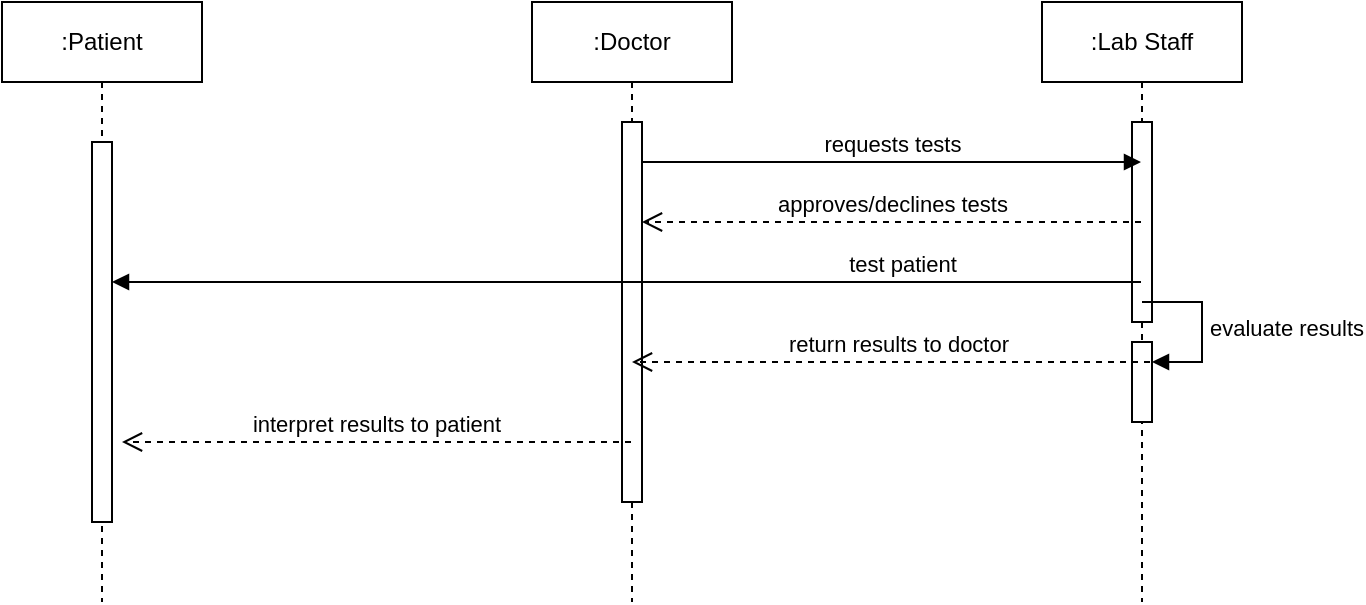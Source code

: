 <mxfile version="24.2.9" type="device">
  <diagram name="Page-1" id="hkAwGHGlMpJuI7Xf9nK0">
    <mxGraphModel dx="1461" dy="652" grid="1" gridSize="10" guides="1" tooltips="1" connect="1" arrows="1" fold="1" page="1" pageScale="1" pageWidth="850" pageHeight="1100" math="0" shadow="0">
      <root>
        <mxCell id="0" />
        <mxCell id="1" parent="0" />
        <mxCell id="fgi8mTjspcdifWqBOVoV-1" value=":Doctor" style="shape=umlLifeline;perimeter=lifelinePerimeter;whiteSpace=wrap;html=1;container=1;dropTarget=0;collapsible=0;recursiveResize=0;outlineConnect=0;portConstraint=eastwest;newEdgeStyle={&quot;curved&quot;:0,&quot;rounded&quot;:0};" vertex="1" parent="1">
          <mxGeometry x="375" y="90" width="100" height="300" as="geometry" />
        </mxCell>
        <mxCell id="fgi8mTjspcdifWqBOVoV-5" value="" style="html=1;points=[[0,0,0,0,5],[0,1,0,0,-5],[1,0,0,0,5],[1,1,0,0,-5]];perimeter=orthogonalPerimeter;outlineConnect=0;targetShapes=umlLifeline;portConstraint=eastwest;newEdgeStyle={&quot;curved&quot;:0,&quot;rounded&quot;:0};" vertex="1" parent="fgi8mTjspcdifWqBOVoV-1">
          <mxGeometry x="45" y="60" width="10" height="190" as="geometry" />
        </mxCell>
        <mxCell id="fgi8mTjspcdifWqBOVoV-2" value=":Lab Staff" style="shape=umlLifeline;perimeter=lifelinePerimeter;whiteSpace=wrap;html=1;container=1;dropTarget=0;collapsible=0;recursiveResize=0;outlineConnect=0;portConstraint=eastwest;newEdgeStyle={&quot;curved&quot;:0,&quot;rounded&quot;:0};" vertex="1" parent="1">
          <mxGeometry x="630" y="90" width="100" height="300" as="geometry" />
        </mxCell>
        <mxCell id="fgi8mTjspcdifWqBOVoV-6" value="" style="html=1;points=[[0,0,0,0,5],[0,1,0,0,-5],[1,0,0,0,5],[1,1,0,0,-5]];perimeter=orthogonalPerimeter;outlineConnect=0;targetShapes=umlLifeline;portConstraint=eastwest;newEdgeStyle={&quot;curved&quot;:0,&quot;rounded&quot;:0};" vertex="1" parent="fgi8mTjspcdifWqBOVoV-2">
          <mxGeometry x="45" y="60" width="10" height="100" as="geometry" />
        </mxCell>
        <mxCell id="fgi8mTjspcdifWqBOVoV-10" value="" style="html=1;points=[[0,0,0,0,5],[0,1,0,0,-5],[1,0,0,0,5],[1,1,0,0,-5]];perimeter=orthogonalPerimeter;outlineConnect=0;targetShapes=umlLifeline;portConstraint=eastwest;newEdgeStyle={&quot;curved&quot;:0,&quot;rounded&quot;:0};" vertex="1" parent="fgi8mTjspcdifWqBOVoV-2">
          <mxGeometry x="45" y="170" width="10" height="40" as="geometry" />
        </mxCell>
        <mxCell id="fgi8mTjspcdifWqBOVoV-11" value="evaluate results" style="html=1;align=left;spacingLeft=2;endArrow=block;rounded=0;edgeStyle=orthogonalEdgeStyle;curved=0;rounded=0;" edge="1" target="fgi8mTjspcdifWqBOVoV-10" parent="fgi8mTjspcdifWqBOVoV-2">
          <mxGeometry relative="1" as="geometry">
            <mxPoint x="50" y="150" as="sourcePoint" />
            <Array as="points">
              <mxPoint x="80" y="180" />
            </Array>
          </mxGeometry>
        </mxCell>
        <mxCell id="fgi8mTjspcdifWqBOVoV-3" value=":Patient" style="shape=umlLifeline;perimeter=lifelinePerimeter;whiteSpace=wrap;html=1;container=1;dropTarget=0;collapsible=0;recursiveResize=0;outlineConnect=0;portConstraint=eastwest;newEdgeStyle={&quot;curved&quot;:0,&quot;rounded&quot;:0};" vertex="1" parent="1">
          <mxGeometry x="110" y="90" width="100" height="300" as="geometry" />
        </mxCell>
        <mxCell id="fgi8mTjspcdifWqBOVoV-4" value="" style="html=1;points=[[0,0,0,0,5],[0,1,0,0,-5],[1,0,0,0,5],[1,1,0,0,-5]];perimeter=orthogonalPerimeter;outlineConnect=0;targetShapes=umlLifeline;portConstraint=eastwest;newEdgeStyle={&quot;curved&quot;:0,&quot;rounded&quot;:0};" vertex="1" parent="fgi8mTjspcdifWqBOVoV-3">
          <mxGeometry x="45" y="70" width="10" height="190" as="geometry" />
        </mxCell>
        <mxCell id="fgi8mTjspcdifWqBOVoV-7" value="requests tests" style="html=1;verticalAlign=bottom;endArrow=block;curved=0;rounded=0;" edge="1" parent="1">
          <mxGeometry width="80" relative="1" as="geometry">
            <mxPoint x="430" y="170" as="sourcePoint" />
            <mxPoint x="679.5" y="170" as="targetPoint" />
          </mxGeometry>
        </mxCell>
        <mxCell id="fgi8mTjspcdifWqBOVoV-8" value="approves/declines tests" style="html=1;verticalAlign=bottom;endArrow=open;dashed=1;endSize=8;curved=0;rounded=0;" edge="1" parent="1" source="fgi8mTjspcdifWqBOVoV-2">
          <mxGeometry relative="1" as="geometry">
            <mxPoint x="510" y="200" as="sourcePoint" />
            <mxPoint x="430" y="200" as="targetPoint" />
          </mxGeometry>
        </mxCell>
        <mxCell id="fgi8mTjspcdifWqBOVoV-9" value="test patient" style="html=1;verticalAlign=bottom;endArrow=block;curved=0;rounded=0;" edge="1" parent="1" source="fgi8mTjspcdifWqBOVoV-2" target="fgi8mTjspcdifWqBOVoV-4">
          <mxGeometry x="-0.535" width="80" relative="1" as="geometry">
            <mxPoint x="530" y="290" as="sourcePoint" />
            <mxPoint x="610" y="290" as="targetPoint" />
            <Array as="points">
              <mxPoint x="490" y="230" />
            </Array>
            <mxPoint as="offset" />
          </mxGeometry>
        </mxCell>
        <mxCell id="fgi8mTjspcdifWqBOVoV-12" value="return results to doctor" style="html=1;verticalAlign=bottom;endArrow=open;dashed=1;endSize=8;curved=0;rounded=0;" edge="1" parent="1" target="fgi8mTjspcdifWqBOVoV-1">
          <mxGeometry relative="1" as="geometry">
            <mxPoint x="690" y="270" as="sourcePoint" />
            <mxPoint x="610" y="270" as="targetPoint" />
          </mxGeometry>
        </mxCell>
        <mxCell id="fgi8mTjspcdifWqBOVoV-13" value="interpret results to patient" style="html=1;verticalAlign=bottom;endArrow=open;dashed=1;endSize=8;curved=0;rounded=0;" edge="1" parent="1" source="fgi8mTjspcdifWqBOVoV-1">
          <mxGeometry relative="1" as="geometry">
            <mxPoint x="250" y="310" as="sourcePoint" />
            <mxPoint x="170" y="310" as="targetPoint" />
          </mxGeometry>
        </mxCell>
      </root>
    </mxGraphModel>
  </diagram>
</mxfile>
